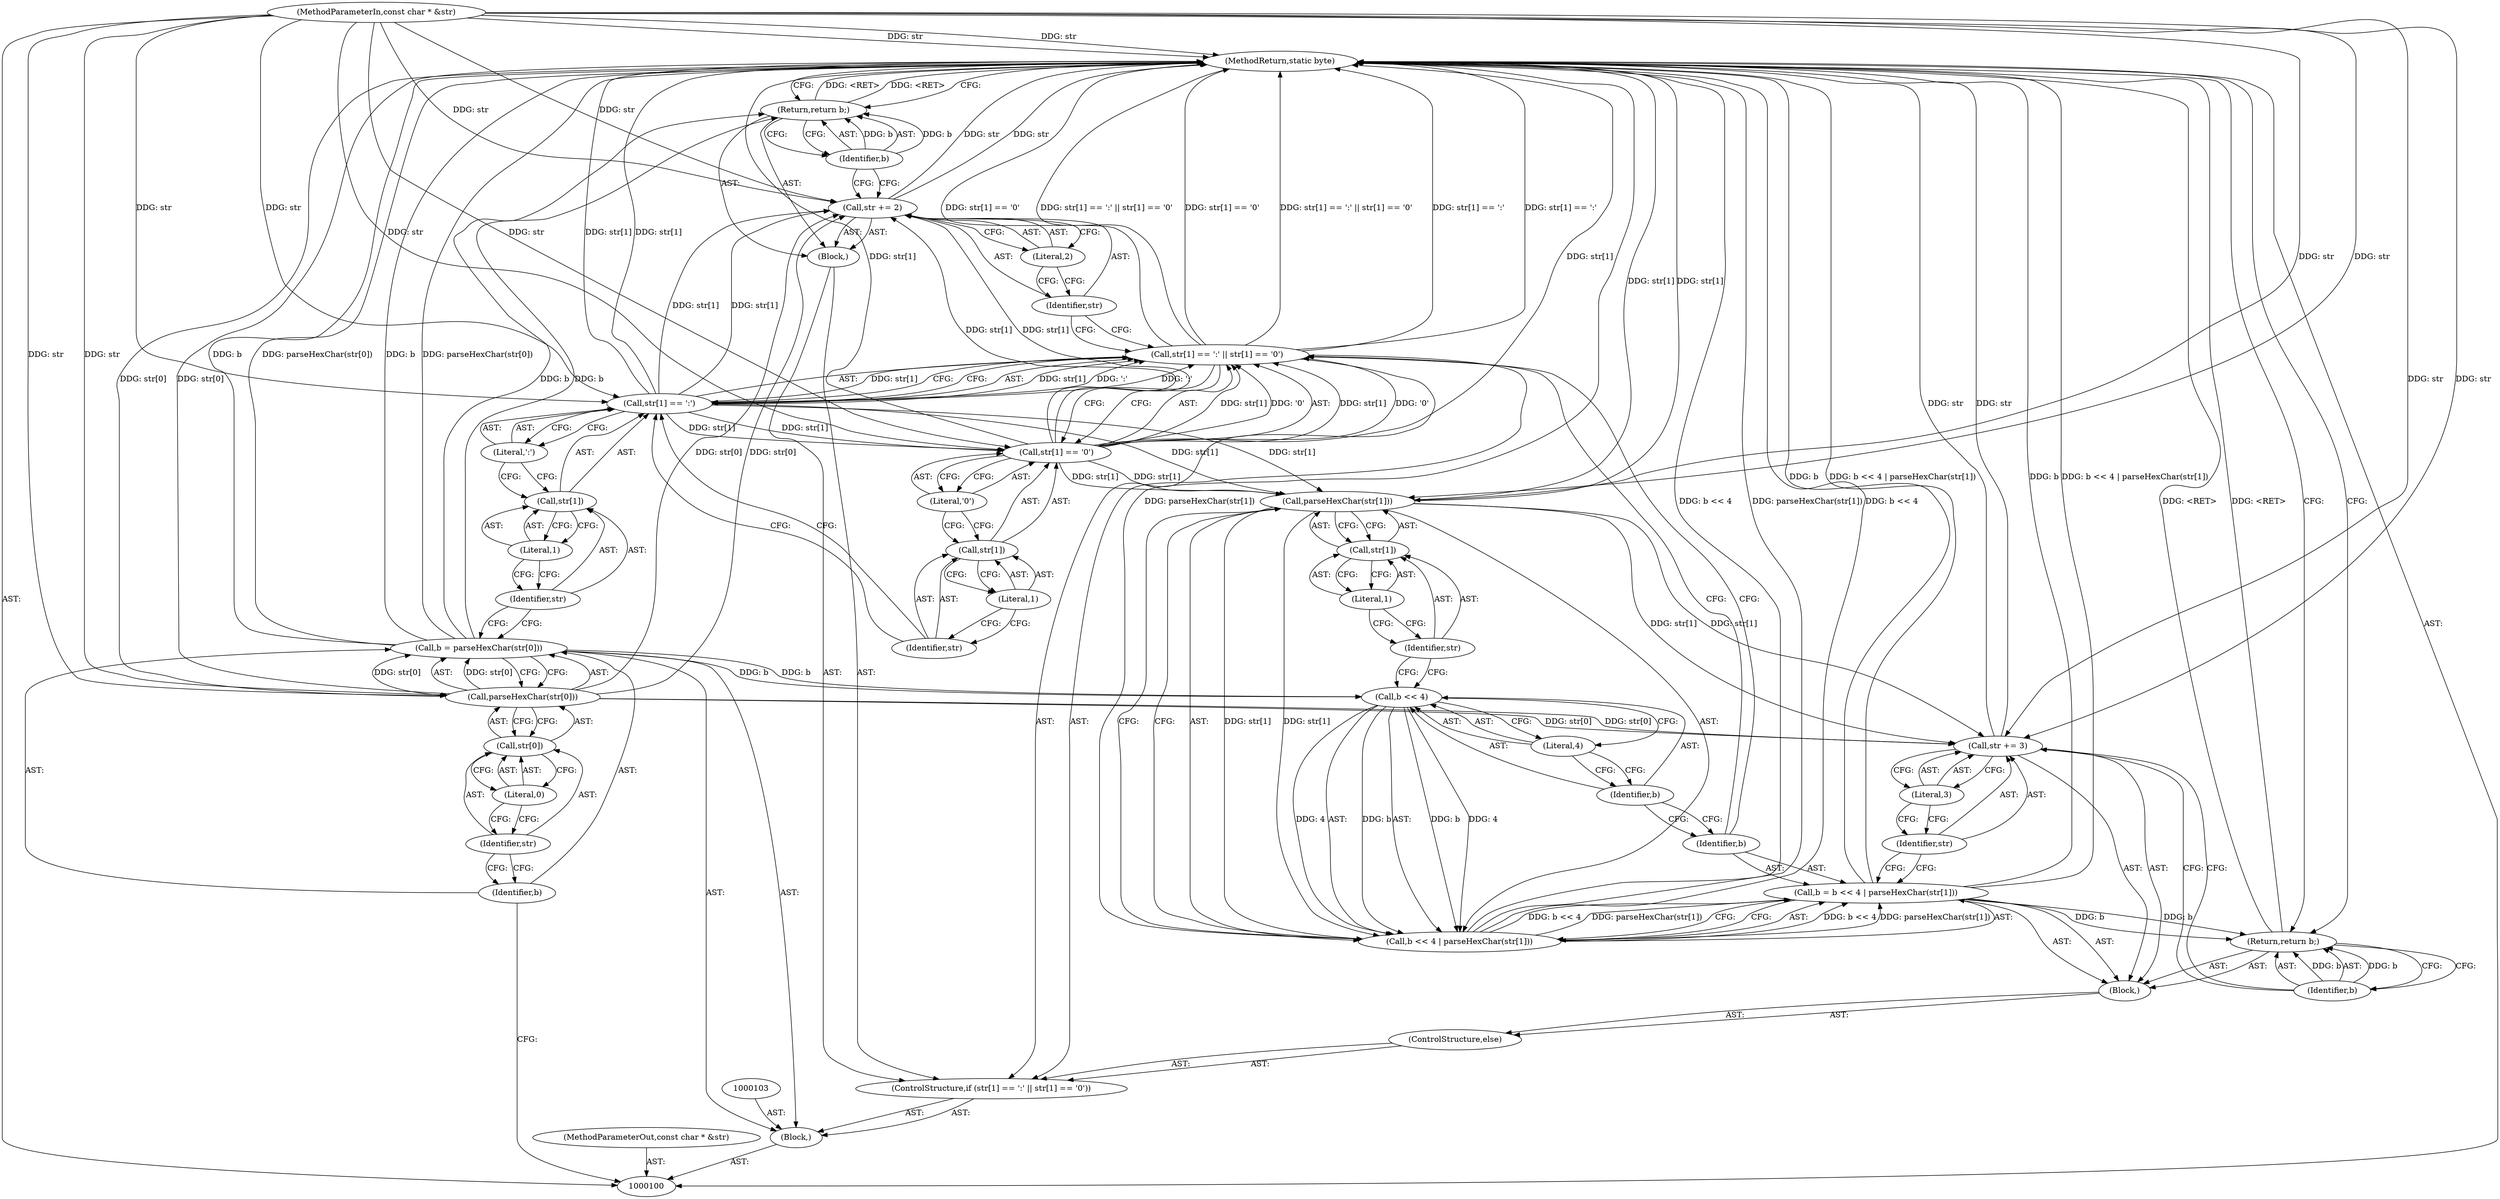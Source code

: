 digraph "1_Android_a209ff12ba9617c10550678ff93d01fb72a33399" {
"1000145" [label="(MethodReturn,static byte)"];
"1000101" [label="(MethodParameterIn,const char * &str)"];
"1000192" [label="(MethodParameterOut,const char * &str)"];
"1000102" [label="(Block,)"];
"1000104" [label="(Call,b = parseHexChar(str[0]))"];
"1000105" [label="(Identifier,b)"];
"1000106" [label="(Call,parseHexChar(str[0]))"];
"1000107" [label="(Call,str[0])"];
"1000108" [label="(Identifier,str)"];
"1000109" [label="(Literal,0)"];
"1000115" [label="(Literal,1)"];
"1000116" [label="(Literal,':')"];
"1000117" [label="(Call,str[1] == '\0')"];
"1000118" [label="(Call,str[1])"];
"1000119" [label="(Identifier,str)"];
"1000120" [label="(Literal,1)"];
"1000121" [label="(Literal,'\0')"];
"1000110" [label="(ControlStructure,if (str[1] == ':' || str[1] == '\0'))"];
"1000122" [label="(Block,)"];
"1000111" [label="(Call,str[1] == ':' || str[1] == '\0')"];
"1000112" [label="(Call,str[1] == ':')"];
"1000113" [label="(Call,str[1])"];
"1000114" [label="(Identifier,str)"];
"1000125" [label="(Literal,2)"];
"1000123" [label="(Call,str += 2)"];
"1000124" [label="(Identifier,str)"];
"1000127" [label="(Identifier,b)"];
"1000126" [label="(Return,return b;)"];
"1000129" [label="(Block,)"];
"1000128" [label="(ControlStructure,else)"];
"1000132" [label="(Call,b << 4 | parseHexChar(str[1]))"];
"1000133" [label="(Call,b << 4)"];
"1000134" [label="(Identifier,b)"];
"1000135" [label="(Literal,4)"];
"1000136" [label="(Call,parseHexChar(str[1]))"];
"1000137" [label="(Call,str[1])"];
"1000138" [label="(Identifier,str)"];
"1000139" [label="(Literal,1)"];
"1000130" [label="(Call,b = b << 4 | parseHexChar(str[1]))"];
"1000131" [label="(Identifier,b)"];
"1000142" [label="(Literal,3)"];
"1000140" [label="(Call,str += 3)"];
"1000141" [label="(Identifier,str)"];
"1000144" [label="(Identifier,b)"];
"1000143" [label="(Return,return b;)"];
"1000145" -> "1000100"  [label="AST: "];
"1000145" -> "1000126"  [label="CFG: "];
"1000145" -> "1000143"  [label="CFG: "];
"1000111" -> "1000145"  [label="DDG: str[1] == '\0'"];
"1000111" -> "1000145"  [label="DDG: str[1] == ':' || str[1] == '\0'"];
"1000111" -> "1000145"  [label="DDG: str[1] == ':'"];
"1000106" -> "1000145"  [label="DDG: str[0]"];
"1000104" -> "1000145"  [label="DDG: b"];
"1000104" -> "1000145"  [label="DDG: parseHexChar(str[0])"];
"1000117" -> "1000145"  [label="DDG: str[1]"];
"1000132" -> "1000145"  [label="DDG: parseHexChar(str[1])"];
"1000132" -> "1000145"  [label="DDG: b << 4"];
"1000130" -> "1000145"  [label="DDG: b << 4 | parseHexChar(str[1])"];
"1000130" -> "1000145"  [label="DDG: b"];
"1000140" -> "1000145"  [label="DDG: str"];
"1000112" -> "1000145"  [label="DDG: str[1]"];
"1000101" -> "1000145"  [label="DDG: str"];
"1000136" -> "1000145"  [label="DDG: str[1]"];
"1000123" -> "1000145"  [label="DDG: str"];
"1000126" -> "1000145"  [label="DDG: <RET>"];
"1000143" -> "1000145"  [label="DDG: <RET>"];
"1000101" -> "1000100"  [label="AST: "];
"1000101" -> "1000145"  [label="DDG: str"];
"1000101" -> "1000106"  [label="DDG: str"];
"1000101" -> "1000112"  [label="DDG: str"];
"1000101" -> "1000117"  [label="DDG: str"];
"1000101" -> "1000123"  [label="DDG: str"];
"1000101" -> "1000136"  [label="DDG: str"];
"1000101" -> "1000140"  [label="DDG: str"];
"1000192" -> "1000100"  [label="AST: "];
"1000102" -> "1000100"  [label="AST: "];
"1000103" -> "1000102"  [label="AST: "];
"1000104" -> "1000102"  [label="AST: "];
"1000110" -> "1000102"  [label="AST: "];
"1000104" -> "1000102"  [label="AST: "];
"1000104" -> "1000106"  [label="CFG: "];
"1000105" -> "1000104"  [label="AST: "];
"1000106" -> "1000104"  [label="AST: "];
"1000114" -> "1000104"  [label="CFG: "];
"1000104" -> "1000145"  [label="DDG: b"];
"1000104" -> "1000145"  [label="DDG: parseHexChar(str[0])"];
"1000106" -> "1000104"  [label="DDG: str[0]"];
"1000104" -> "1000126"  [label="DDG: b"];
"1000104" -> "1000133"  [label="DDG: b"];
"1000105" -> "1000104"  [label="AST: "];
"1000105" -> "1000100"  [label="CFG: "];
"1000108" -> "1000105"  [label="CFG: "];
"1000106" -> "1000104"  [label="AST: "];
"1000106" -> "1000107"  [label="CFG: "];
"1000107" -> "1000106"  [label="AST: "];
"1000104" -> "1000106"  [label="CFG: "];
"1000106" -> "1000145"  [label="DDG: str[0]"];
"1000106" -> "1000104"  [label="DDG: str[0]"];
"1000101" -> "1000106"  [label="DDG: str"];
"1000106" -> "1000123"  [label="DDG: str[0]"];
"1000106" -> "1000140"  [label="DDG: str[0]"];
"1000107" -> "1000106"  [label="AST: "];
"1000107" -> "1000109"  [label="CFG: "];
"1000108" -> "1000107"  [label="AST: "];
"1000109" -> "1000107"  [label="AST: "];
"1000106" -> "1000107"  [label="CFG: "];
"1000108" -> "1000107"  [label="AST: "];
"1000108" -> "1000105"  [label="CFG: "];
"1000109" -> "1000108"  [label="CFG: "];
"1000109" -> "1000107"  [label="AST: "];
"1000109" -> "1000108"  [label="CFG: "];
"1000107" -> "1000109"  [label="CFG: "];
"1000115" -> "1000113"  [label="AST: "];
"1000115" -> "1000114"  [label="CFG: "];
"1000113" -> "1000115"  [label="CFG: "];
"1000116" -> "1000112"  [label="AST: "];
"1000116" -> "1000113"  [label="CFG: "];
"1000112" -> "1000116"  [label="CFG: "];
"1000117" -> "1000111"  [label="AST: "];
"1000117" -> "1000121"  [label="CFG: "];
"1000118" -> "1000117"  [label="AST: "];
"1000121" -> "1000117"  [label="AST: "];
"1000111" -> "1000117"  [label="CFG: "];
"1000117" -> "1000145"  [label="DDG: str[1]"];
"1000117" -> "1000111"  [label="DDG: str[1]"];
"1000117" -> "1000111"  [label="DDG: '\0'"];
"1000112" -> "1000117"  [label="DDG: str[1]"];
"1000101" -> "1000117"  [label="DDG: str"];
"1000117" -> "1000123"  [label="DDG: str[1]"];
"1000117" -> "1000136"  [label="DDG: str[1]"];
"1000118" -> "1000117"  [label="AST: "];
"1000118" -> "1000120"  [label="CFG: "];
"1000119" -> "1000118"  [label="AST: "];
"1000120" -> "1000118"  [label="AST: "];
"1000121" -> "1000118"  [label="CFG: "];
"1000119" -> "1000118"  [label="AST: "];
"1000119" -> "1000112"  [label="CFG: "];
"1000120" -> "1000119"  [label="CFG: "];
"1000120" -> "1000118"  [label="AST: "];
"1000120" -> "1000119"  [label="CFG: "];
"1000118" -> "1000120"  [label="CFG: "];
"1000121" -> "1000117"  [label="AST: "];
"1000121" -> "1000118"  [label="CFG: "];
"1000117" -> "1000121"  [label="CFG: "];
"1000110" -> "1000102"  [label="AST: "];
"1000111" -> "1000110"  [label="AST: "];
"1000122" -> "1000110"  [label="AST: "];
"1000128" -> "1000110"  [label="AST: "];
"1000122" -> "1000110"  [label="AST: "];
"1000123" -> "1000122"  [label="AST: "];
"1000126" -> "1000122"  [label="AST: "];
"1000111" -> "1000110"  [label="AST: "];
"1000111" -> "1000112"  [label="CFG: "];
"1000111" -> "1000117"  [label="CFG: "];
"1000112" -> "1000111"  [label="AST: "];
"1000117" -> "1000111"  [label="AST: "];
"1000124" -> "1000111"  [label="CFG: "];
"1000131" -> "1000111"  [label="CFG: "];
"1000111" -> "1000145"  [label="DDG: str[1] == '\0'"];
"1000111" -> "1000145"  [label="DDG: str[1] == ':' || str[1] == '\0'"];
"1000111" -> "1000145"  [label="DDG: str[1] == ':'"];
"1000112" -> "1000111"  [label="DDG: str[1]"];
"1000112" -> "1000111"  [label="DDG: ':'"];
"1000117" -> "1000111"  [label="DDG: str[1]"];
"1000117" -> "1000111"  [label="DDG: '\0'"];
"1000112" -> "1000111"  [label="AST: "];
"1000112" -> "1000116"  [label="CFG: "];
"1000113" -> "1000112"  [label="AST: "];
"1000116" -> "1000112"  [label="AST: "];
"1000119" -> "1000112"  [label="CFG: "];
"1000111" -> "1000112"  [label="CFG: "];
"1000112" -> "1000145"  [label="DDG: str[1]"];
"1000112" -> "1000111"  [label="DDG: str[1]"];
"1000112" -> "1000111"  [label="DDG: ':'"];
"1000101" -> "1000112"  [label="DDG: str"];
"1000112" -> "1000117"  [label="DDG: str[1]"];
"1000112" -> "1000123"  [label="DDG: str[1]"];
"1000112" -> "1000136"  [label="DDG: str[1]"];
"1000113" -> "1000112"  [label="AST: "];
"1000113" -> "1000115"  [label="CFG: "];
"1000114" -> "1000113"  [label="AST: "];
"1000115" -> "1000113"  [label="AST: "];
"1000116" -> "1000113"  [label="CFG: "];
"1000114" -> "1000113"  [label="AST: "];
"1000114" -> "1000104"  [label="CFG: "];
"1000115" -> "1000114"  [label="CFG: "];
"1000125" -> "1000123"  [label="AST: "];
"1000125" -> "1000124"  [label="CFG: "];
"1000123" -> "1000125"  [label="CFG: "];
"1000123" -> "1000122"  [label="AST: "];
"1000123" -> "1000125"  [label="CFG: "];
"1000124" -> "1000123"  [label="AST: "];
"1000125" -> "1000123"  [label="AST: "];
"1000127" -> "1000123"  [label="CFG: "];
"1000123" -> "1000145"  [label="DDG: str"];
"1000106" -> "1000123"  [label="DDG: str[0]"];
"1000117" -> "1000123"  [label="DDG: str[1]"];
"1000112" -> "1000123"  [label="DDG: str[1]"];
"1000101" -> "1000123"  [label="DDG: str"];
"1000124" -> "1000123"  [label="AST: "];
"1000124" -> "1000111"  [label="CFG: "];
"1000125" -> "1000124"  [label="CFG: "];
"1000127" -> "1000126"  [label="AST: "];
"1000127" -> "1000123"  [label="CFG: "];
"1000126" -> "1000127"  [label="CFG: "];
"1000127" -> "1000126"  [label="DDG: b"];
"1000126" -> "1000122"  [label="AST: "];
"1000126" -> "1000127"  [label="CFG: "];
"1000127" -> "1000126"  [label="AST: "];
"1000145" -> "1000126"  [label="CFG: "];
"1000126" -> "1000145"  [label="DDG: <RET>"];
"1000127" -> "1000126"  [label="DDG: b"];
"1000104" -> "1000126"  [label="DDG: b"];
"1000129" -> "1000128"  [label="AST: "];
"1000130" -> "1000129"  [label="AST: "];
"1000140" -> "1000129"  [label="AST: "];
"1000143" -> "1000129"  [label="AST: "];
"1000128" -> "1000110"  [label="AST: "];
"1000129" -> "1000128"  [label="AST: "];
"1000132" -> "1000130"  [label="AST: "];
"1000132" -> "1000136"  [label="CFG: "];
"1000133" -> "1000132"  [label="AST: "];
"1000136" -> "1000132"  [label="AST: "];
"1000130" -> "1000132"  [label="CFG: "];
"1000132" -> "1000145"  [label="DDG: parseHexChar(str[1])"];
"1000132" -> "1000145"  [label="DDG: b << 4"];
"1000132" -> "1000130"  [label="DDG: b << 4"];
"1000132" -> "1000130"  [label="DDG: parseHexChar(str[1])"];
"1000133" -> "1000132"  [label="DDG: b"];
"1000133" -> "1000132"  [label="DDG: 4"];
"1000136" -> "1000132"  [label="DDG: str[1]"];
"1000133" -> "1000132"  [label="AST: "];
"1000133" -> "1000135"  [label="CFG: "];
"1000134" -> "1000133"  [label="AST: "];
"1000135" -> "1000133"  [label="AST: "];
"1000138" -> "1000133"  [label="CFG: "];
"1000133" -> "1000132"  [label="DDG: b"];
"1000133" -> "1000132"  [label="DDG: 4"];
"1000104" -> "1000133"  [label="DDG: b"];
"1000134" -> "1000133"  [label="AST: "];
"1000134" -> "1000131"  [label="CFG: "];
"1000135" -> "1000134"  [label="CFG: "];
"1000135" -> "1000133"  [label="AST: "];
"1000135" -> "1000134"  [label="CFG: "];
"1000133" -> "1000135"  [label="CFG: "];
"1000136" -> "1000132"  [label="AST: "];
"1000136" -> "1000137"  [label="CFG: "];
"1000137" -> "1000136"  [label="AST: "];
"1000132" -> "1000136"  [label="CFG: "];
"1000136" -> "1000145"  [label="DDG: str[1]"];
"1000136" -> "1000132"  [label="DDG: str[1]"];
"1000117" -> "1000136"  [label="DDG: str[1]"];
"1000112" -> "1000136"  [label="DDG: str[1]"];
"1000101" -> "1000136"  [label="DDG: str"];
"1000136" -> "1000140"  [label="DDG: str[1]"];
"1000137" -> "1000136"  [label="AST: "];
"1000137" -> "1000139"  [label="CFG: "];
"1000138" -> "1000137"  [label="AST: "];
"1000139" -> "1000137"  [label="AST: "];
"1000136" -> "1000137"  [label="CFG: "];
"1000138" -> "1000137"  [label="AST: "];
"1000138" -> "1000133"  [label="CFG: "];
"1000139" -> "1000138"  [label="CFG: "];
"1000139" -> "1000137"  [label="AST: "];
"1000139" -> "1000138"  [label="CFG: "];
"1000137" -> "1000139"  [label="CFG: "];
"1000130" -> "1000129"  [label="AST: "];
"1000130" -> "1000132"  [label="CFG: "];
"1000131" -> "1000130"  [label="AST: "];
"1000132" -> "1000130"  [label="AST: "];
"1000141" -> "1000130"  [label="CFG: "];
"1000130" -> "1000145"  [label="DDG: b << 4 | parseHexChar(str[1])"];
"1000130" -> "1000145"  [label="DDG: b"];
"1000132" -> "1000130"  [label="DDG: b << 4"];
"1000132" -> "1000130"  [label="DDG: parseHexChar(str[1])"];
"1000130" -> "1000143"  [label="DDG: b"];
"1000131" -> "1000130"  [label="AST: "];
"1000131" -> "1000111"  [label="CFG: "];
"1000134" -> "1000131"  [label="CFG: "];
"1000142" -> "1000140"  [label="AST: "];
"1000142" -> "1000141"  [label="CFG: "];
"1000140" -> "1000142"  [label="CFG: "];
"1000140" -> "1000129"  [label="AST: "];
"1000140" -> "1000142"  [label="CFG: "];
"1000141" -> "1000140"  [label="AST: "];
"1000142" -> "1000140"  [label="AST: "];
"1000144" -> "1000140"  [label="CFG: "];
"1000140" -> "1000145"  [label="DDG: str"];
"1000106" -> "1000140"  [label="DDG: str[0]"];
"1000136" -> "1000140"  [label="DDG: str[1]"];
"1000101" -> "1000140"  [label="DDG: str"];
"1000141" -> "1000140"  [label="AST: "];
"1000141" -> "1000130"  [label="CFG: "];
"1000142" -> "1000141"  [label="CFG: "];
"1000144" -> "1000143"  [label="AST: "];
"1000144" -> "1000140"  [label="CFG: "];
"1000143" -> "1000144"  [label="CFG: "];
"1000144" -> "1000143"  [label="DDG: b"];
"1000143" -> "1000129"  [label="AST: "];
"1000143" -> "1000144"  [label="CFG: "];
"1000144" -> "1000143"  [label="AST: "];
"1000145" -> "1000143"  [label="CFG: "];
"1000143" -> "1000145"  [label="DDG: <RET>"];
"1000144" -> "1000143"  [label="DDG: b"];
"1000130" -> "1000143"  [label="DDG: b"];
}
